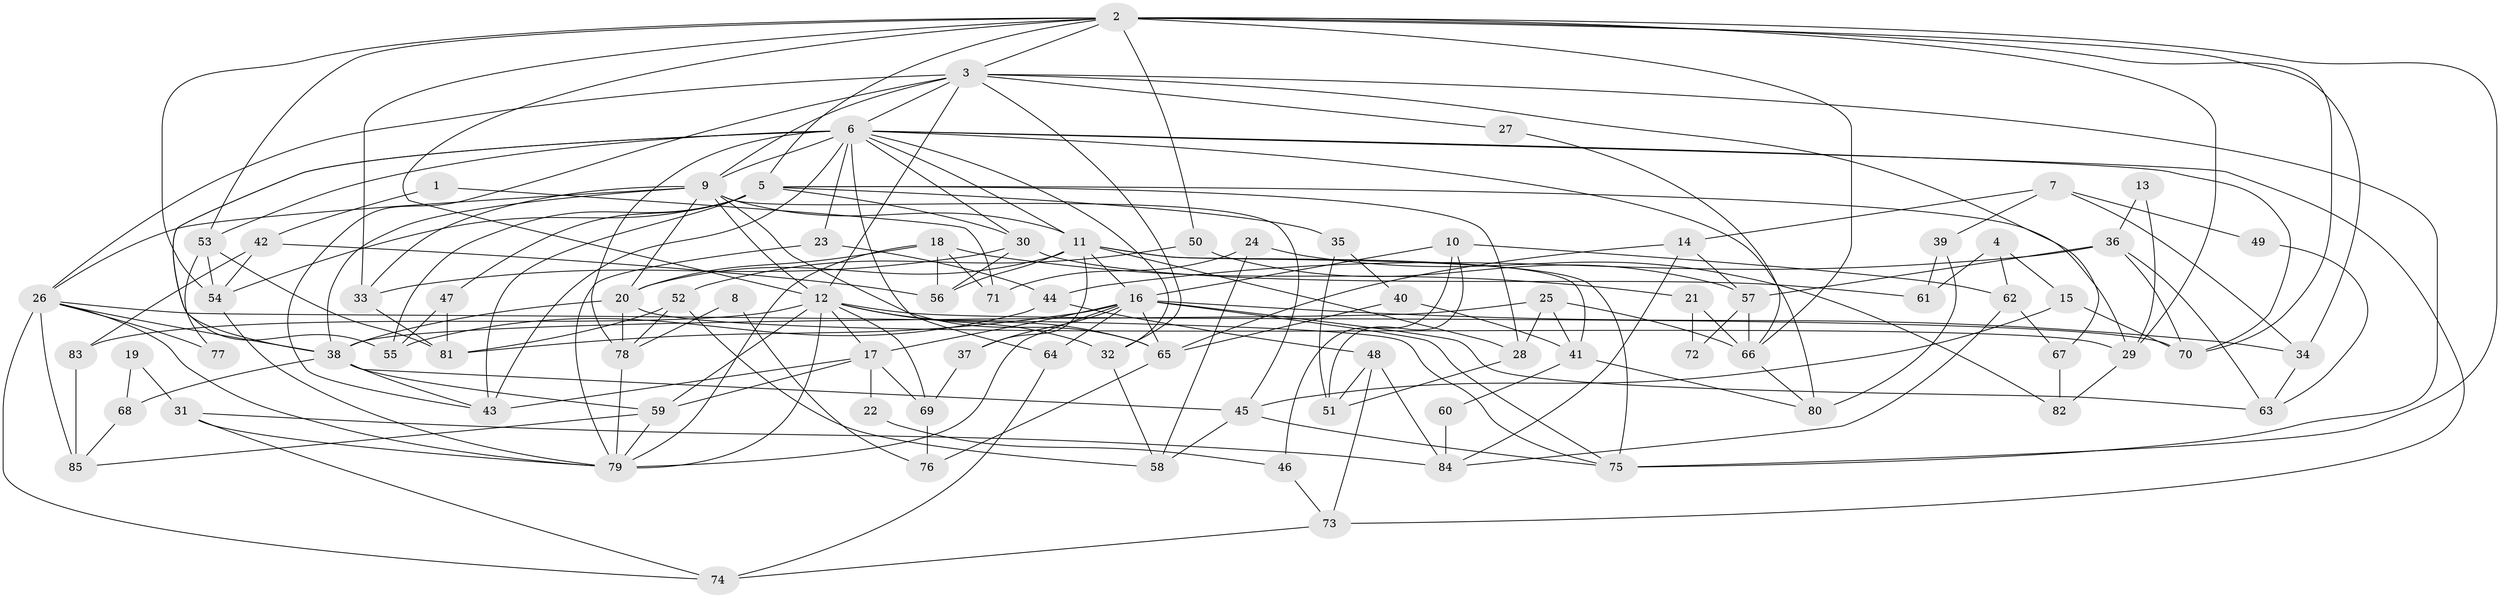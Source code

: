 // original degree distribution, {2: 0.11764705882352941, 5: 0.20168067226890757, 6: 0.09243697478991597, 3: 0.2689075630252101, 4: 0.2857142857142857, 7: 0.025210084033613446, 9: 0.008403361344537815}
// Generated by graph-tools (version 1.1) at 2025/51/03/04/25 22:51:07]
// undirected, 85 vertices, 197 edges
graph export_dot {
  node [color=gray90,style=filled];
  1;
  2;
  3;
  4;
  5;
  6;
  7;
  8;
  9;
  10;
  11;
  12;
  13;
  14;
  15;
  16;
  17;
  18;
  19;
  20;
  21;
  22;
  23;
  24;
  25;
  26;
  27;
  28;
  29;
  30;
  31;
  32;
  33;
  34;
  35;
  36;
  37;
  38;
  39;
  40;
  41;
  42;
  43;
  44;
  45;
  46;
  47;
  48;
  49;
  50;
  51;
  52;
  53;
  54;
  55;
  56;
  57;
  58;
  59;
  60;
  61;
  62;
  63;
  64;
  65;
  66;
  67;
  68;
  69;
  70;
  71;
  72;
  73;
  74;
  75;
  76;
  77;
  78;
  79;
  80;
  81;
  82;
  83;
  84;
  85;
  1 -- 42 [weight=1.0];
  1 -- 71 [weight=1.0];
  2 -- 3 [weight=1.0];
  2 -- 5 [weight=1.0];
  2 -- 12 [weight=1.0];
  2 -- 29 [weight=1.0];
  2 -- 33 [weight=1.0];
  2 -- 34 [weight=1.0];
  2 -- 50 [weight=1.0];
  2 -- 53 [weight=1.0];
  2 -- 54 [weight=1.0];
  2 -- 66 [weight=1.0];
  2 -- 70 [weight=1.0];
  2 -- 75 [weight=1.0];
  3 -- 6 [weight=1.0];
  3 -- 9 [weight=1.0];
  3 -- 12 [weight=1.0];
  3 -- 26 [weight=1.0];
  3 -- 27 [weight=1.0];
  3 -- 32 [weight=1.0];
  3 -- 43 [weight=1.0];
  3 -- 67 [weight=1.0];
  3 -- 75 [weight=1.0];
  4 -- 15 [weight=1.0];
  4 -- 61 [weight=1.0];
  4 -- 62 [weight=1.0];
  5 -- 28 [weight=2.0];
  5 -- 29 [weight=1.0];
  5 -- 30 [weight=1.0];
  5 -- 35 [weight=1.0];
  5 -- 43 [weight=1.0];
  5 -- 47 [weight=1.0];
  5 -- 54 [weight=1.0];
  5 -- 55 [weight=1.0];
  6 -- 9 [weight=1.0];
  6 -- 11 [weight=2.0];
  6 -- 23 [weight=1.0];
  6 -- 30 [weight=1.0];
  6 -- 32 [weight=1.0];
  6 -- 38 [weight=1.0];
  6 -- 43 [weight=1.0];
  6 -- 53 [weight=1.0];
  6 -- 55 [weight=1.0];
  6 -- 64 [weight=1.0];
  6 -- 70 [weight=1.0];
  6 -- 73 [weight=1.0];
  6 -- 78 [weight=1.0];
  6 -- 80 [weight=1.0];
  7 -- 14 [weight=1.0];
  7 -- 34 [weight=1.0];
  7 -- 39 [weight=1.0];
  7 -- 49 [weight=1.0];
  8 -- 76 [weight=1.0];
  8 -- 78 [weight=1.0];
  9 -- 11 [weight=2.0];
  9 -- 12 [weight=1.0];
  9 -- 20 [weight=1.0];
  9 -- 26 [weight=1.0];
  9 -- 33 [weight=1.0];
  9 -- 38 [weight=1.0];
  9 -- 45 [weight=2.0];
  9 -- 65 [weight=1.0];
  10 -- 16 [weight=1.0];
  10 -- 46 [weight=1.0];
  10 -- 51 [weight=1.0];
  10 -- 62 [weight=1.0];
  11 -- 16 [weight=1.0];
  11 -- 20 [weight=1.0];
  11 -- 28 [weight=1.0];
  11 -- 37 [weight=1.0];
  11 -- 41 [weight=1.0];
  11 -- 56 [weight=1.0];
  11 -- 75 [weight=1.0];
  12 -- 17 [weight=1.0];
  12 -- 32 [weight=1.0];
  12 -- 59 [weight=1.0];
  12 -- 65 [weight=1.0];
  12 -- 69 [weight=1.0];
  12 -- 70 [weight=1.0];
  12 -- 79 [weight=1.0];
  12 -- 83 [weight=1.0];
  13 -- 29 [weight=1.0];
  13 -- 36 [weight=1.0];
  14 -- 57 [weight=1.0];
  14 -- 65 [weight=1.0];
  14 -- 84 [weight=1.0];
  15 -- 45 [weight=1.0];
  15 -- 70 [weight=1.0];
  16 -- 17 [weight=1.0];
  16 -- 34 [weight=1.0];
  16 -- 37 [weight=1.0];
  16 -- 63 [weight=1.0];
  16 -- 64 [weight=1.0];
  16 -- 65 [weight=1.0];
  16 -- 75 [weight=1.0];
  16 -- 79 [weight=1.0];
  16 -- 81 [weight=1.0];
  17 -- 22 [weight=1.0];
  17 -- 43 [weight=1.0];
  17 -- 59 [weight=1.0];
  17 -- 69 [weight=1.0];
  18 -- 20 [weight=1.0];
  18 -- 21 [weight=1.0];
  18 -- 56 [weight=1.0];
  18 -- 71 [weight=1.0];
  18 -- 79 [weight=1.0];
  19 -- 31 [weight=1.0];
  19 -- 68 [weight=1.0];
  20 -- 29 [weight=1.0];
  20 -- 38 [weight=1.0];
  20 -- 78 [weight=1.0];
  21 -- 66 [weight=1.0];
  21 -- 72 [weight=1.0];
  22 -- 46 [weight=1.0];
  23 -- 44 [weight=1.0];
  23 -- 79 [weight=1.0];
  24 -- 58 [weight=1.0];
  24 -- 71 [weight=1.0];
  24 -- 82 [weight=1.0];
  25 -- 28 [weight=1.0];
  25 -- 38 [weight=1.0];
  25 -- 41 [weight=1.0];
  25 -- 66 [weight=1.0];
  26 -- 38 [weight=1.0];
  26 -- 74 [weight=1.0];
  26 -- 75 [weight=1.0];
  26 -- 77 [weight=1.0];
  26 -- 79 [weight=1.0];
  26 -- 85 [weight=2.0];
  27 -- 66 [weight=1.0];
  28 -- 51 [weight=1.0];
  29 -- 82 [weight=1.0];
  30 -- 33 [weight=1.0];
  30 -- 56 [weight=1.0];
  30 -- 61 [weight=1.0];
  31 -- 74 [weight=1.0];
  31 -- 79 [weight=1.0];
  31 -- 84 [weight=1.0];
  32 -- 58 [weight=1.0];
  33 -- 81 [weight=1.0];
  34 -- 63 [weight=1.0];
  35 -- 40 [weight=1.0];
  35 -- 51 [weight=1.0];
  36 -- 44 [weight=1.0];
  36 -- 57 [weight=1.0];
  36 -- 63 [weight=1.0];
  36 -- 70 [weight=1.0];
  37 -- 69 [weight=1.0];
  38 -- 43 [weight=1.0];
  38 -- 45 [weight=1.0];
  38 -- 59 [weight=1.0];
  38 -- 68 [weight=1.0];
  39 -- 61 [weight=1.0];
  39 -- 80 [weight=1.0];
  40 -- 41 [weight=1.0];
  40 -- 65 [weight=1.0];
  41 -- 60 [weight=1.0];
  41 -- 80 [weight=1.0];
  42 -- 54 [weight=1.0];
  42 -- 56 [weight=1.0];
  42 -- 83 [weight=1.0];
  44 -- 48 [weight=1.0];
  44 -- 55 [weight=1.0];
  45 -- 58 [weight=1.0];
  45 -- 75 [weight=1.0];
  46 -- 73 [weight=1.0];
  47 -- 55 [weight=1.0];
  47 -- 81 [weight=1.0];
  48 -- 51 [weight=1.0];
  48 -- 73 [weight=1.0];
  48 -- 84 [weight=1.0];
  49 -- 63 [weight=1.0];
  50 -- 52 [weight=1.0];
  50 -- 57 [weight=1.0];
  52 -- 58 [weight=1.0];
  52 -- 78 [weight=1.0];
  52 -- 81 [weight=1.0];
  53 -- 54 [weight=1.0];
  53 -- 77 [weight=1.0];
  53 -- 81 [weight=1.0];
  54 -- 79 [weight=1.0];
  57 -- 66 [weight=1.0];
  57 -- 72 [weight=1.0];
  59 -- 79 [weight=1.0];
  59 -- 85 [weight=1.0];
  60 -- 84 [weight=1.0];
  62 -- 67 [weight=1.0];
  62 -- 84 [weight=1.0];
  64 -- 74 [weight=1.0];
  65 -- 76 [weight=1.0];
  66 -- 80 [weight=1.0];
  67 -- 82 [weight=1.0];
  68 -- 85 [weight=1.0];
  69 -- 76 [weight=1.0];
  73 -- 74 [weight=1.0];
  78 -- 79 [weight=1.0];
  83 -- 85 [weight=1.0];
}
